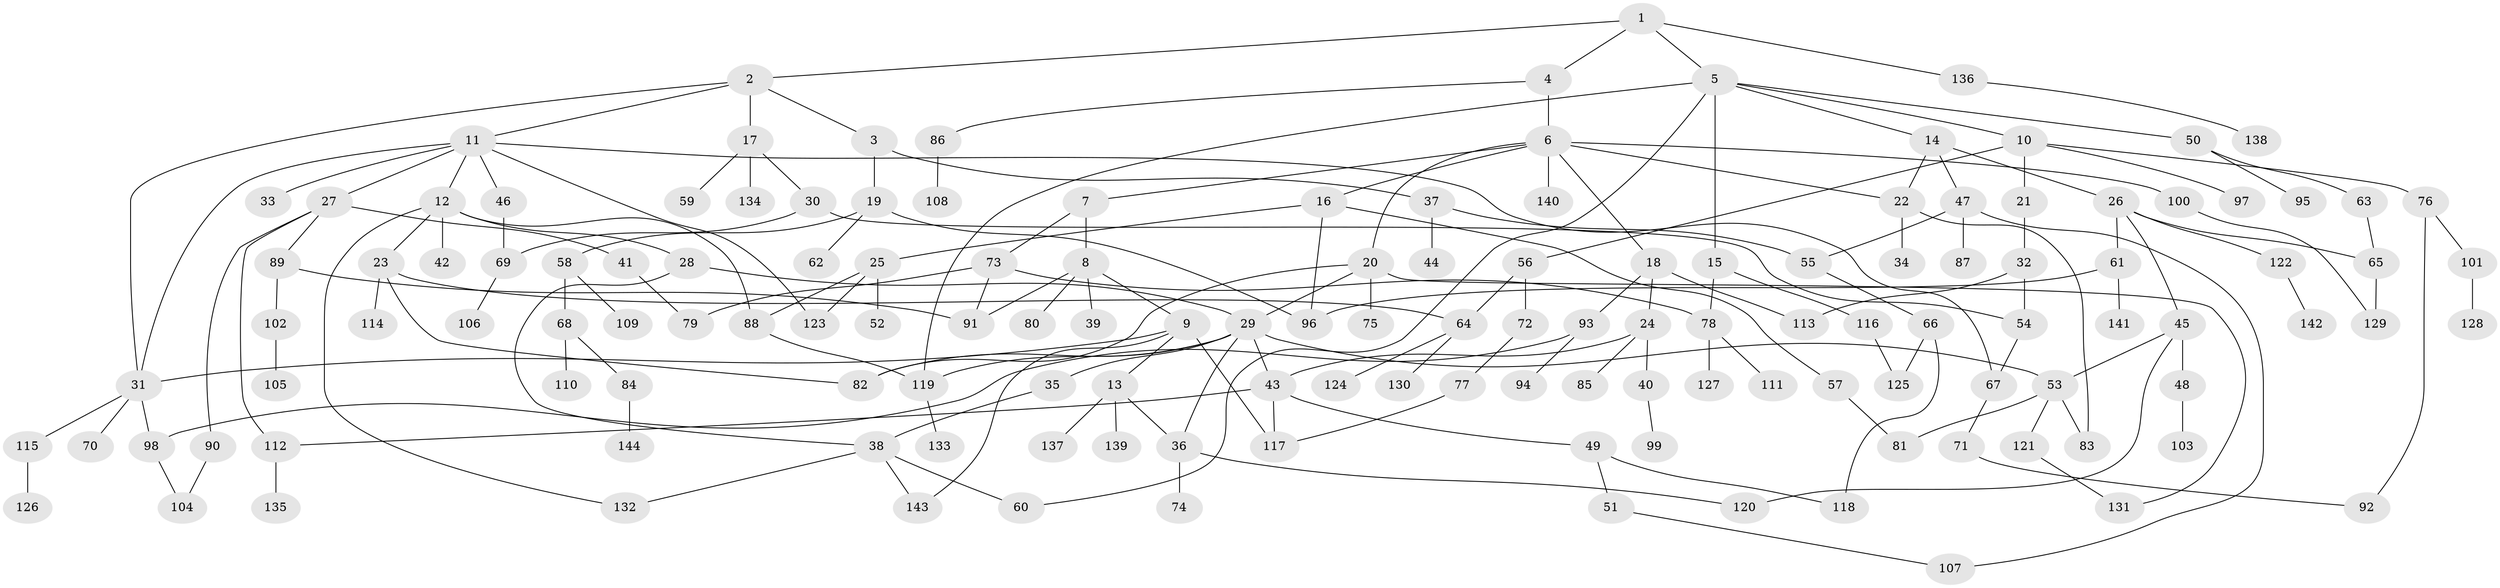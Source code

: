 // coarse degree distribution, {6: 0.03, 8: 0.03, 1: 0.36, 4: 0.08, 2: 0.28, 3: 0.14, 5: 0.05, 9: 0.01, 14: 0.02}
// Generated by graph-tools (version 1.1) at 2025/45/03/04/25 21:45:56]
// undirected, 144 vertices, 187 edges
graph export_dot {
graph [start="1"]
  node [color=gray90,style=filled];
  1;
  2;
  3;
  4;
  5;
  6;
  7;
  8;
  9;
  10;
  11;
  12;
  13;
  14;
  15;
  16;
  17;
  18;
  19;
  20;
  21;
  22;
  23;
  24;
  25;
  26;
  27;
  28;
  29;
  30;
  31;
  32;
  33;
  34;
  35;
  36;
  37;
  38;
  39;
  40;
  41;
  42;
  43;
  44;
  45;
  46;
  47;
  48;
  49;
  50;
  51;
  52;
  53;
  54;
  55;
  56;
  57;
  58;
  59;
  60;
  61;
  62;
  63;
  64;
  65;
  66;
  67;
  68;
  69;
  70;
  71;
  72;
  73;
  74;
  75;
  76;
  77;
  78;
  79;
  80;
  81;
  82;
  83;
  84;
  85;
  86;
  87;
  88;
  89;
  90;
  91;
  92;
  93;
  94;
  95;
  96;
  97;
  98;
  99;
  100;
  101;
  102;
  103;
  104;
  105;
  106;
  107;
  108;
  109;
  110;
  111;
  112;
  113;
  114;
  115;
  116;
  117;
  118;
  119;
  120;
  121;
  122;
  123;
  124;
  125;
  126;
  127;
  128;
  129;
  130;
  131;
  132;
  133;
  134;
  135;
  136;
  137;
  138;
  139;
  140;
  141;
  142;
  143;
  144;
  1 -- 2;
  1 -- 4;
  1 -- 5;
  1 -- 136;
  2 -- 3;
  2 -- 11;
  2 -- 17;
  2 -- 31;
  3 -- 19;
  3 -- 37;
  4 -- 6;
  4 -- 86;
  5 -- 10;
  5 -- 14;
  5 -- 15;
  5 -- 50;
  5 -- 119;
  5 -- 60;
  6 -- 7;
  6 -- 16;
  6 -- 18;
  6 -- 20;
  6 -- 22;
  6 -- 100;
  6 -- 140;
  7 -- 8;
  7 -- 73;
  8 -- 9;
  8 -- 39;
  8 -- 80;
  8 -- 91;
  9 -- 13;
  9 -- 143;
  9 -- 117;
  9 -- 31;
  10 -- 21;
  10 -- 56;
  10 -- 76;
  10 -- 97;
  11 -- 12;
  11 -- 27;
  11 -- 31;
  11 -- 33;
  11 -- 46;
  11 -- 123;
  11 -- 67;
  12 -- 23;
  12 -- 28;
  12 -- 42;
  12 -- 132;
  12 -- 88;
  13 -- 137;
  13 -- 139;
  13 -- 36;
  14 -- 26;
  14 -- 47;
  14 -- 22;
  15 -- 78;
  15 -- 116;
  16 -- 25;
  16 -- 57;
  16 -- 96;
  17 -- 30;
  17 -- 59;
  17 -- 134;
  18 -- 24;
  18 -- 93;
  18 -- 113;
  19 -- 58;
  19 -- 62;
  19 -- 96;
  20 -- 75;
  20 -- 82;
  20 -- 131;
  20 -- 29;
  21 -- 32;
  22 -- 34;
  22 -- 83;
  23 -- 64;
  23 -- 114;
  23 -- 82;
  24 -- 40;
  24 -- 85;
  24 -- 43;
  25 -- 52;
  25 -- 88;
  25 -- 123;
  26 -- 45;
  26 -- 61;
  26 -- 65;
  26 -- 122;
  27 -- 41;
  27 -- 89;
  27 -- 90;
  27 -- 112;
  28 -- 29;
  28 -- 38;
  29 -- 35;
  29 -- 36;
  29 -- 43;
  29 -- 119;
  29 -- 82;
  29 -- 53;
  30 -- 69;
  30 -- 54;
  31 -- 70;
  31 -- 98;
  31 -- 115;
  32 -- 54;
  32 -- 113;
  35 -- 38;
  36 -- 74;
  36 -- 120;
  37 -- 44;
  37 -- 55;
  38 -- 60;
  38 -- 132;
  38 -- 143;
  40 -- 99;
  41 -- 79;
  43 -- 49;
  43 -- 117;
  43 -- 112;
  45 -- 48;
  45 -- 53;
  45 -- 120;
  46 -- 69;
  47 -- 55;
  47 -- 87;
  47 -- 107;
  48 -- 103;
  49 -- 51;
  49 -- 118;
  50 -- 63;
  50 -- 95;
  51 -- 107;
  53 -- 81;
  53 -- 121;
  53 -- 83;
  54 -- 67;
  55 -- 66;
  56 -- 72;
  56 -- 64;
  57 -- 81;
  58 -- 68;
  58 -- 109;
  61 -- 141;
  61 -- 96;
  63 -- 65;
  64 -- 124;
  64 -- 130;
  65 -- 129;
  66 -- 125;
  66 -- 118;
  67 -- 71;
  68 -- 84;
  68 -- 110;
  69 -- 106;
  71 -- 92;
  72 -- 77;
  73 -- 91;
  73 -- 78;
  73 -- 79;
  76 -- 101;
  76 -- 92;
  77 -- 117;
  78 -- 111;
  78 -- 127;
  84 -- 144;
  86 -- 108;
  88 -- 119;
  89 -- 102;
  89 -- 91;
  90 -- 104;
  93 -- 94;
  93 -- 98;
  98 -- 104;
  100 -- 129;
  101 -- 128;
  102 -- 105;
  112 -- 135;
  115 -- 126;
  116 -- 125;
  119 -- 133;
  121 -- 131;
  122 -- 142;
  136 -- 138;
}
